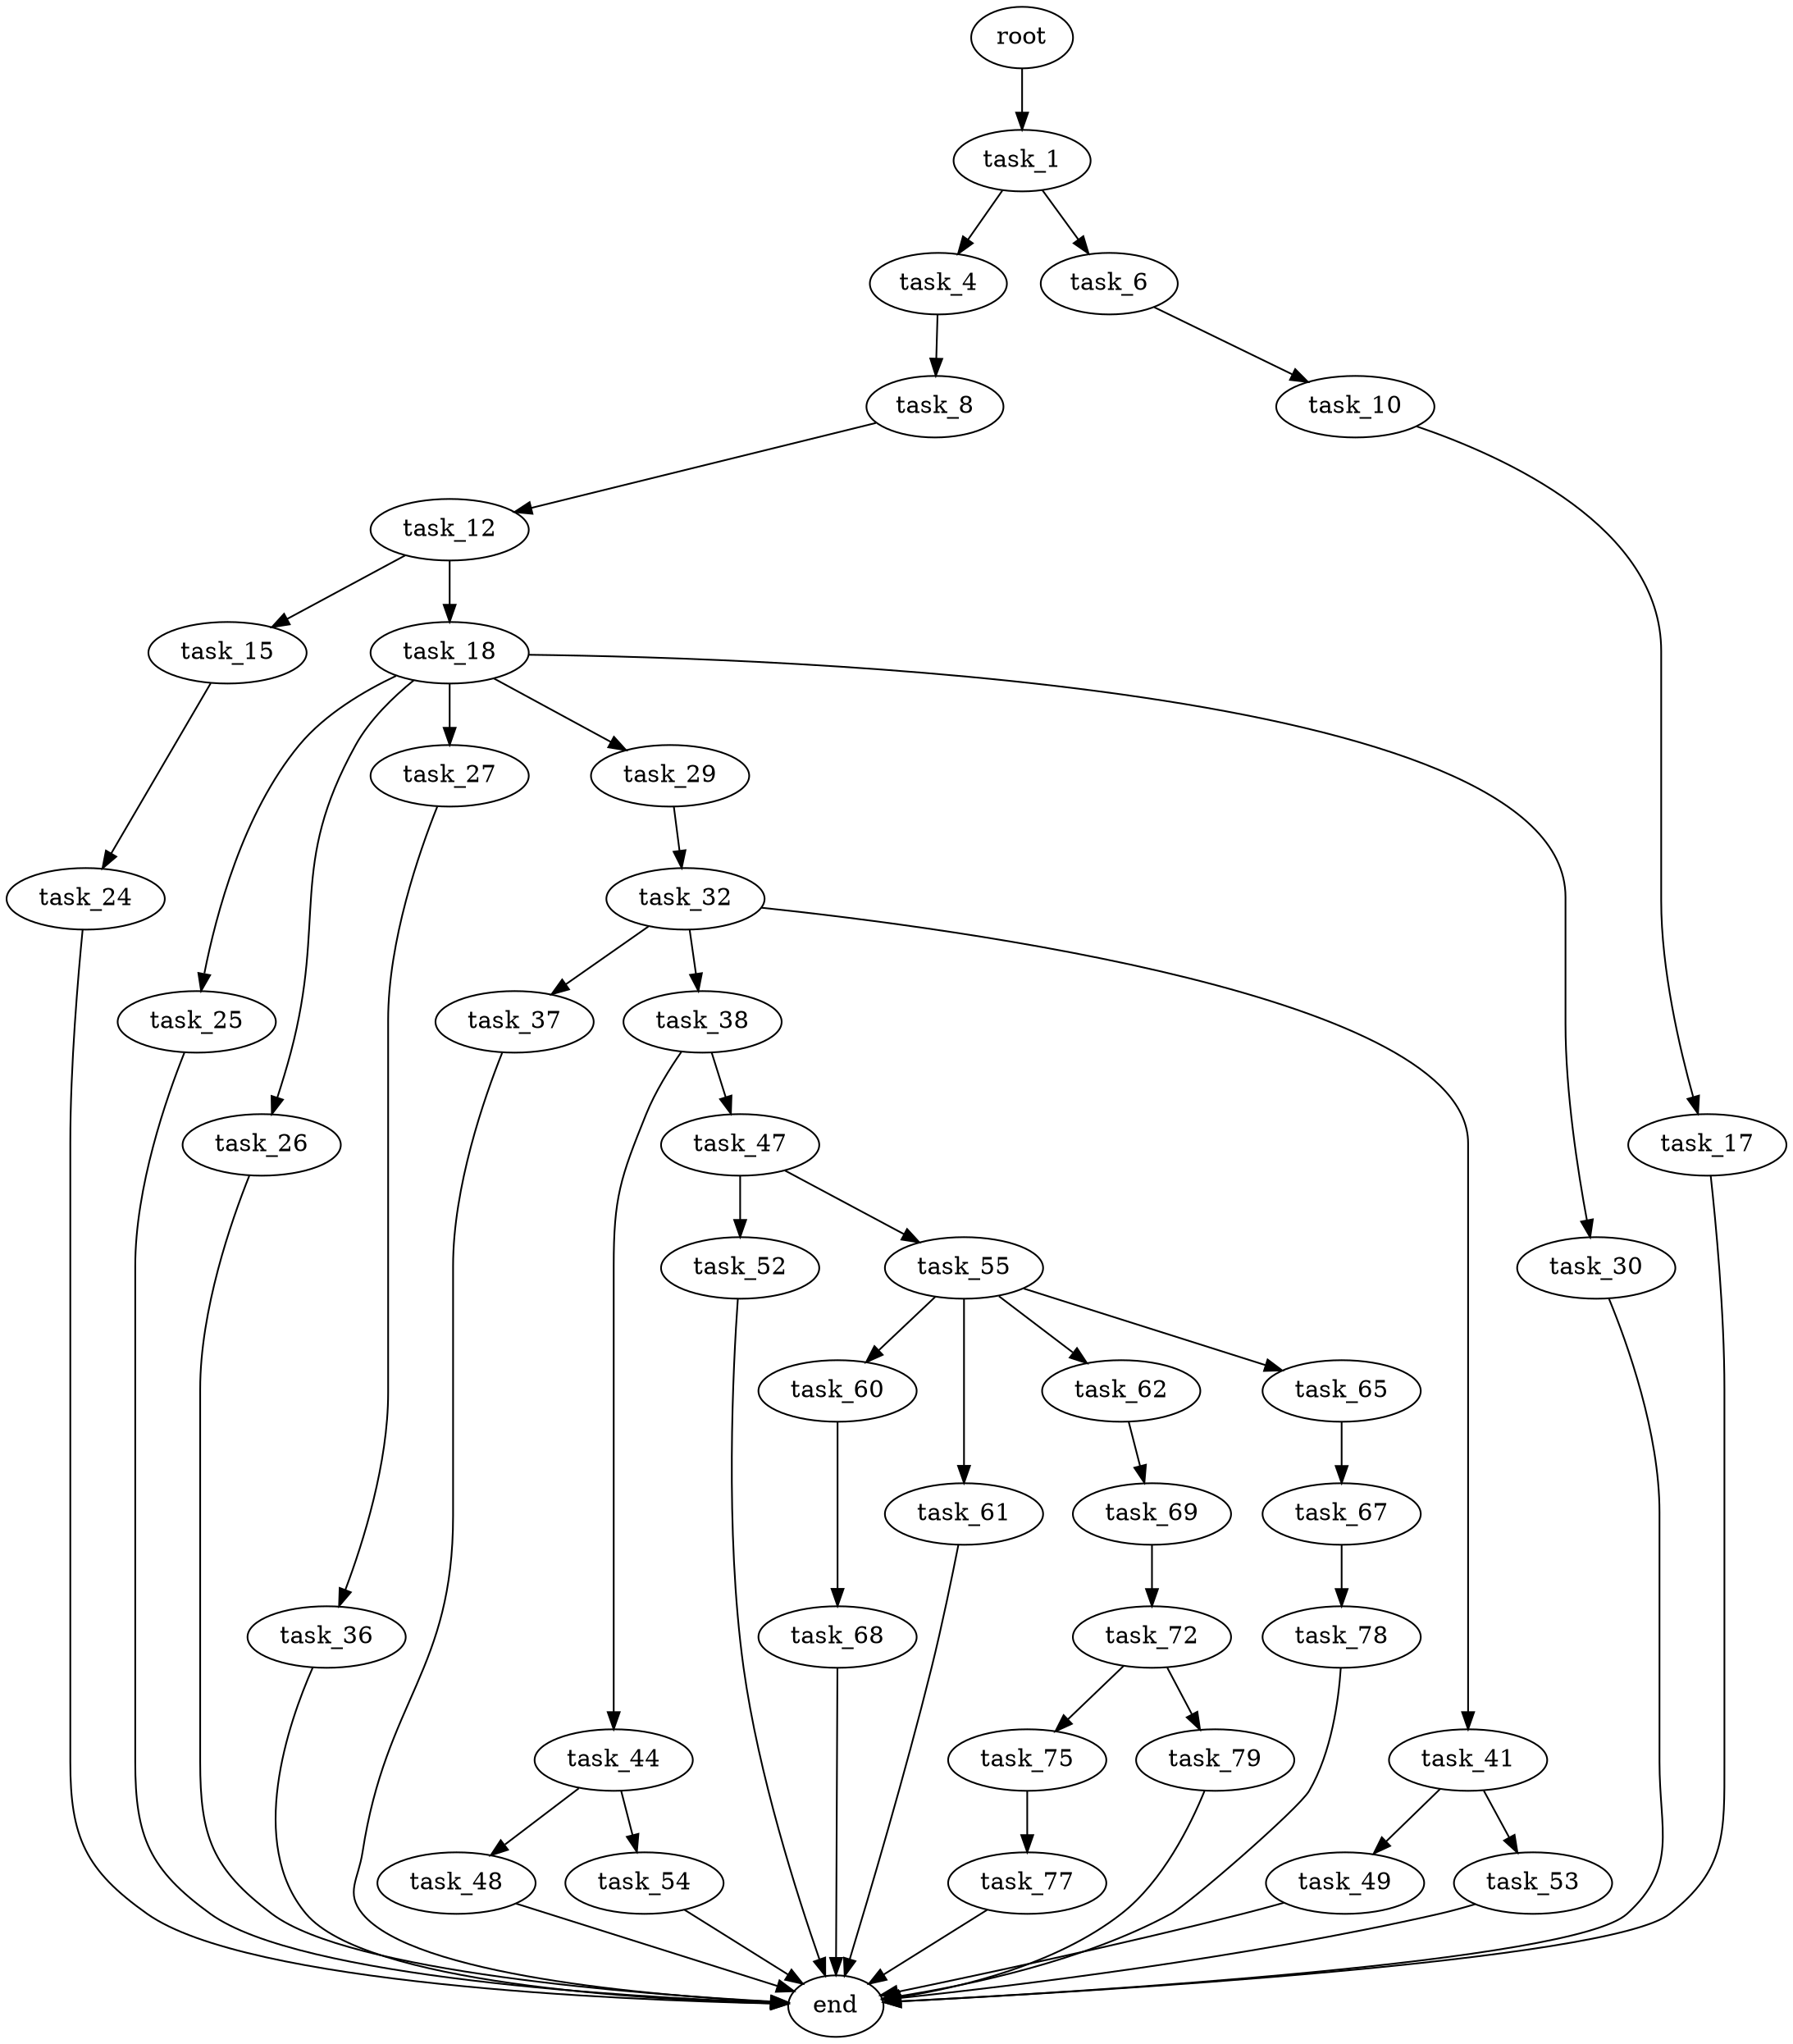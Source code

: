 digraph G {
  root [size="0.000000"];
  task_1 [size="602000190629.000000"];
  task_4 [size="293645872135.000000"];
  task_6 [size="1073741824000.000000"];
  task_8 [size="549755813888.000000"];
  task_10 [size="87057273684.000000"];
  task_12 [size="28991029248.000000"];
  task_17 [size="292303583104.000000"];
  task_15 [size="26437356127.000000"];
  task_18 [size="782757789696.000000"];
  task_24 [size="11814264838.000000"];
  end [size="0.000000"];
  task_25 [size="134217728000.000000"];
  task_26 [size="23062635321.000000"];
  task_27 [size="30479851938.000000"];
  task_29 [size="231928233984.000000"];
  task_30 [size="112368240288.000000"];
  task_36 [size="11265828228.000000"];
  task_32 [size="1073741824000.000000"];
  task_37 [size="761473274982.000000"];
  task_38 [size="369033386121.000000"];
  task_41 [size="395615785776.000000"];
  task_44 [size="16154495102.000000"];
  task_47 [size="264026663442.000000"];
  task_49 [size="25634091498.000000"];
  task_53 [size="935737340259.000000"];
  task_48 [size="782757789696.000000"];
  task_54 [size="978216459814.000000"];
  task_52 [size="8589934592.000000"];
  task_55 [size="311763156645.000000"];
  task_60 [size="782757789696.000000"];
  task_61 [size="2316358037.000000"];
  task_62 [size="4925627487.000000"];
  task_65 [size="368293445632.000000"];
  task_68 [size="549755813888.000000"];
  task_69 [size="19814032634.000000"];
  task_67 [size="11765475800.000000"];
  task_78 [size="708029439067.000000"];
  task_72 [size="8589934592.000000"];
  task_75 [size="368293445632.000000"];
  task_79 [size="68719476736.000000"];
  task_77 [size="544359469940.000000"];

  root -> task_1 [size="1.000000"];
  task_1 -> task_4 [size="838860800.000000"];
  task_1 -> task_6 [size="838860800.000000"];
  task_4 -> task_8 [size="411041792.000000"];
  task_6 -> task_10 [size="838860800.000000"];
  task_8 -> task_12 [size="536870912.000000"];
  task_10 -> task_17 [size="134217728.000000"];
  task_12 -> task_15 [size="75497472.000000"];
  task_12 -> task_18 [size="75497472.000000"];
  task_17 -> end [size="1.000000"];
  task_15 -> task_24 [size="75497472.000000"];
  task_18 -> task_25 [size="679477248.000000"];
  task_18 -> task_26 [size="679477248.000000"];
  task_18 -> task_27 [size="679477248.000000"];
  task_18 -> task_29 [size="679477248.000000"];
  task_18 -> task_30 [size="679477248.000000"];
  task_24 -> end [size="1.000000"];
  task_25 -> end [size="1.000000"];
  task_26 -> end [size="1.000000"];
  task_27 -> task_36 [size="536870912.000000"];
  task_29 -> task_32 [size="301989888.000000"];
  task_30 -> end [size="1.000000"];
  task_36 -> end [size="1.000000"];
  task_32 -> task_37 [size="838860800.000000"];
  task_32 -> task_38 [size="838860800.000000"];
  task_32 -> task_41 [size="838860800.000000"];
  task_37 -> end [size="1.000000"];
  task_38 -> task_44 [size="679477248.000000"];
  task_38 -> task_47 [size="679477248.000000"];
  task_41 -> task_49 [size="301989888.000000"];
  task_41 -> task_53 [size="301989888.000000"];
  task_44 -> task_48 [size="536870912.000000"];
  task_44 -> task_54 [size="536870912.000000"];
  task_47 -> task_52 [size="209715200.000000"];
  task_47 -> task_55 [size="209715200.000000"];
  task_49 -> end [size="1.000000"];
  task_53 -> end [size="1.000000"];
  task_48 -> end [size="1.000000"];
  task_54 -> end [size="1.000000"];
  task_52 -> end [size="1.000000"];
  task_55 -> task_60 [size="301989888.000000"];
  task_55 -> task_61 [size="301989888.000000"];
  task_55 -> task_62 [size="301989888.000000"];
  task_55 -> task_65 [size="301989888.000000"];
  task_60 -> task_68 [size="679477248.000000"];
  task_61 -> end [size="1.000000"];
  task_62 -> task_69 [size="301989888.000000"];
  task_65 -> task_67 [size="411041792.000000"];
  task_68 -> end [size="1.000000"];
  task_69 -> task_72 [size="536870912.000000"];
  task_67 -> task_78 [size="838860800.000000"];
  task_78 -> end [size="1.000000"];
  task_72 -> task_75 [size="33554432.000000"];
  task_72 -> task_79 [size="33554432.000000"];
  task_75 -> task_77 [size="411041792.000000"];
  task_79 -> end [size="1.000000"];
  task_77 -> end [size="1.000000"];
}
